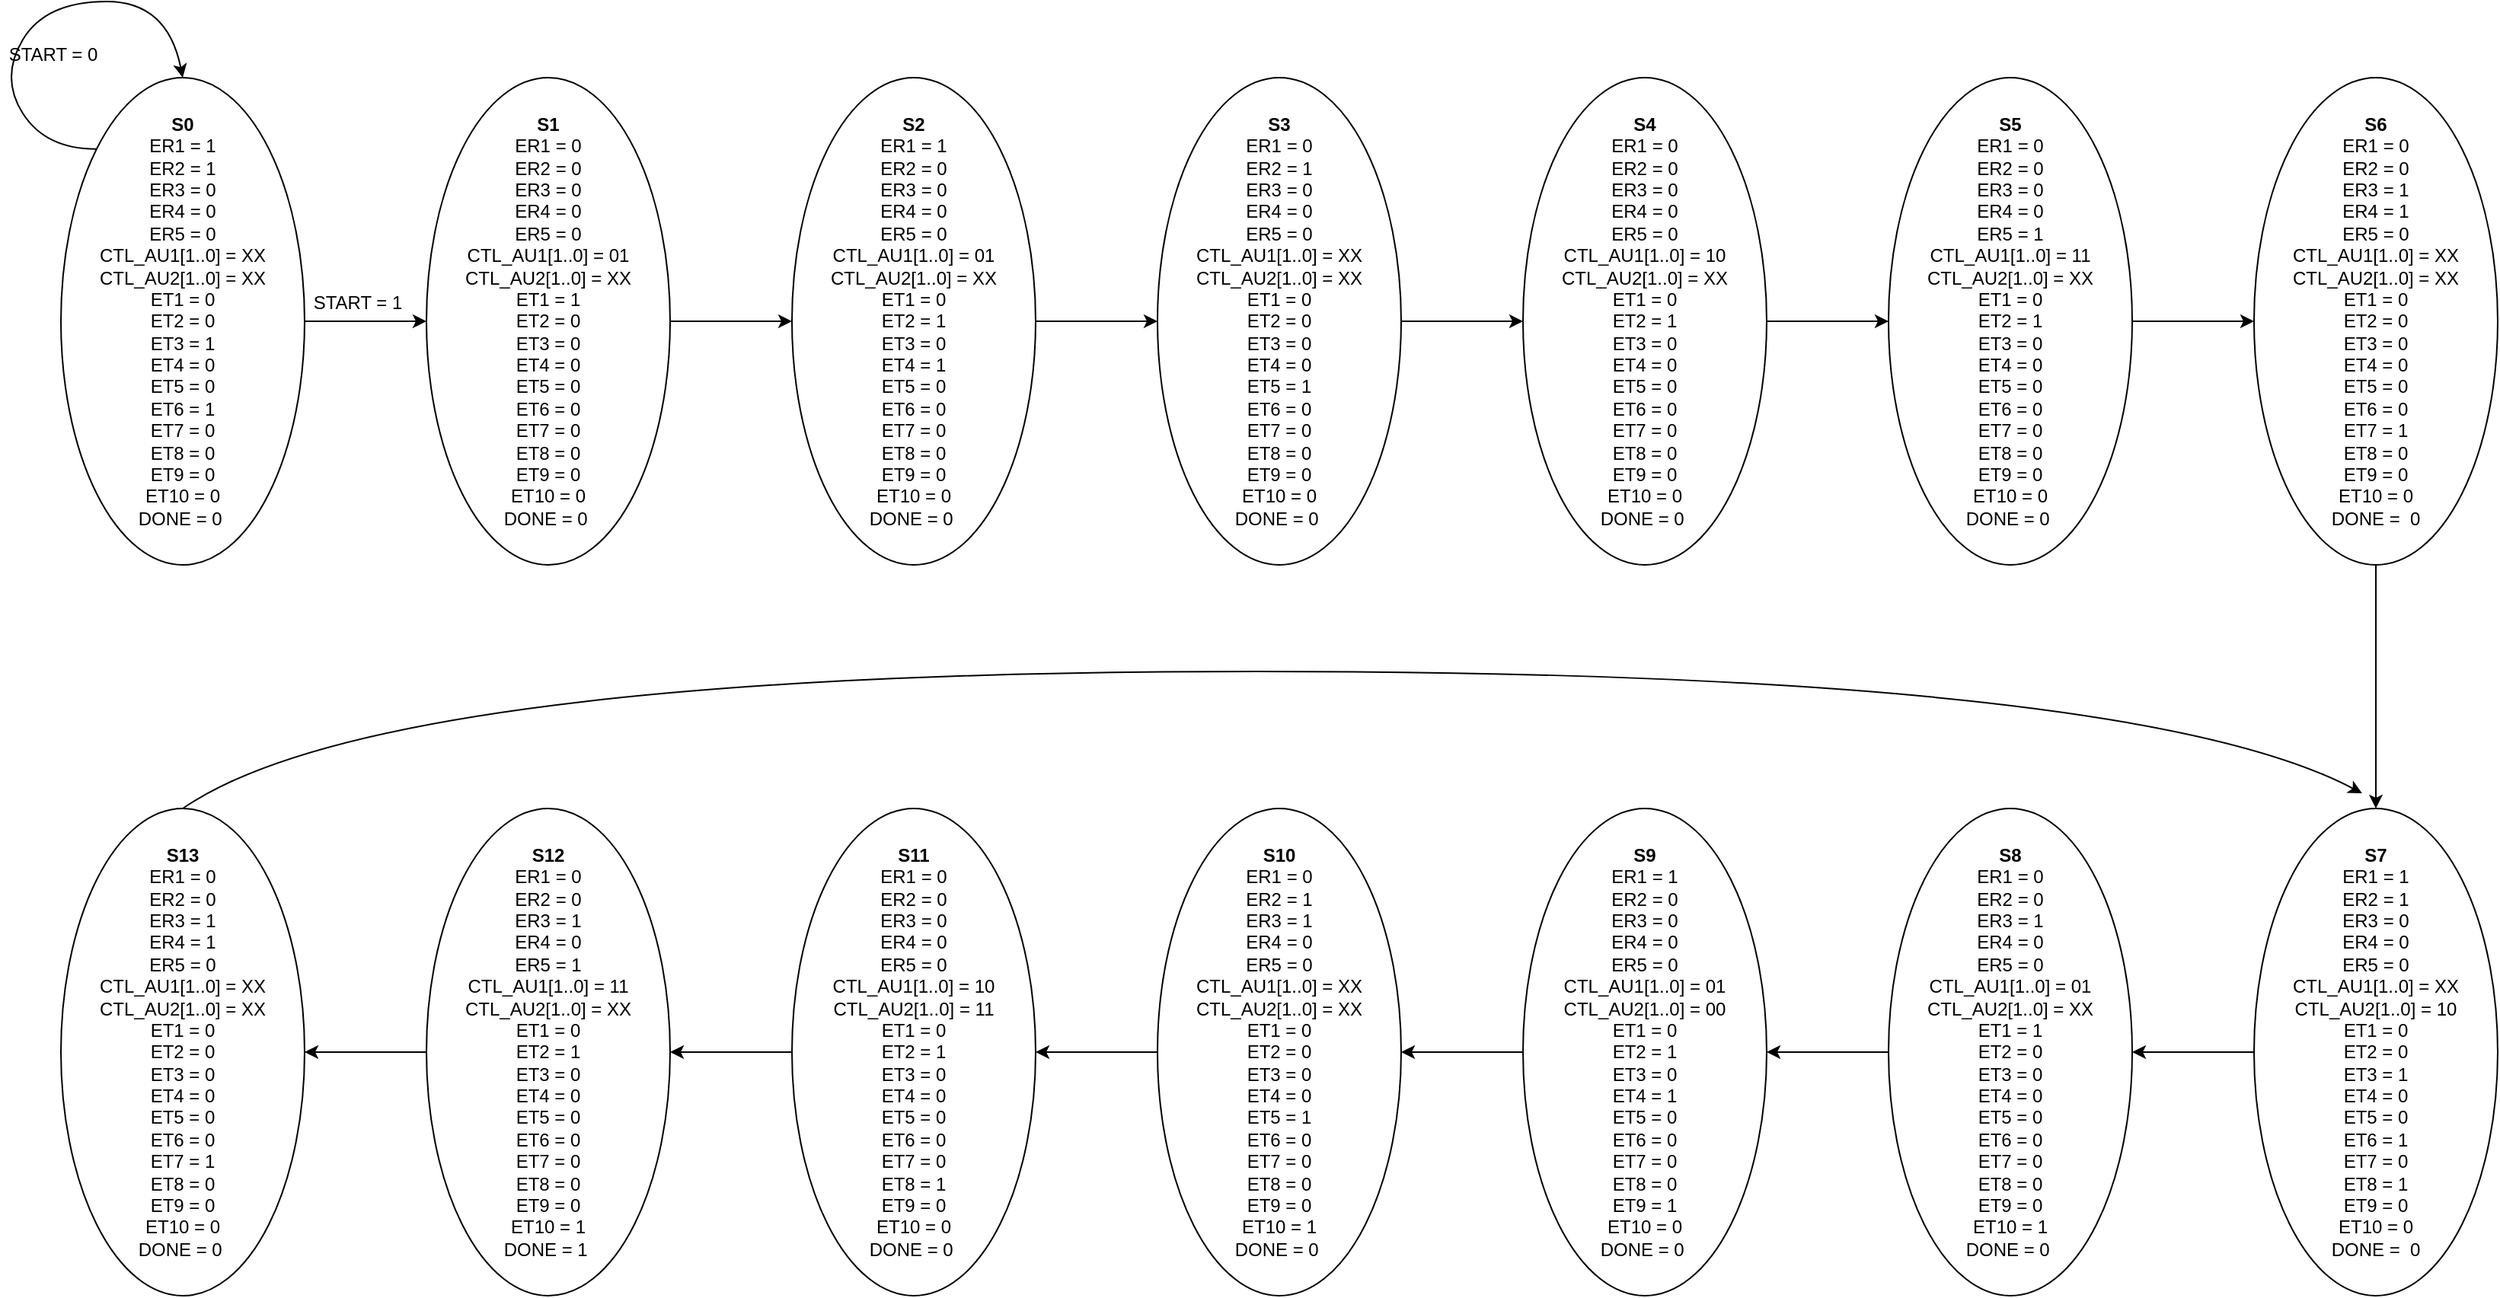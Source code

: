 <mxfile version="21.3.0" type="device">
  <diagram name="Page-1" id="u89Svo_oII9miTw4j5U4">
    <mxGraphModel dx="1985" dy="832" grid="0" gridSize="10" guides="1" tooltips="1" connect="1" arrows="1" fold="1" page="0" pageScale="1" pageWidth="850" pageHeight="1100" math="0" shadow="0">
      <root>
        <mxCell id="0" />
        <mxCell id="1" parent="0" />
        <mxCell id="k02kRNxkQUGaLdqgRuOq-10" value="" style="edgeStyle=orthogonalEdgeStyle;rounded=0;orthogonalLoop=1;jettySize=auto;html=1;" parent="1" source="k02kRNxkQUGaLdqgRuOq-1" target="k02kRNxkQUGaLdqgRuOq-2" edge="1">
          <mxGeometry relative="1" as="geometry" />
        </mxCell>
        <mxCell id="k02kRNxkQUGaLdqgRuOq-1" value="&lt;b&gt;S0&lt;/b&gt;&lt;br&gt;ER1 = 1&lt;br&gt;ER2 = 1&lt;br&gt;ER3 = 0&lt;br&gt;ER4 = 0&lt;br&gt;ER5 = 0&lt;br&gt;CTL_AU1[1..0] = XX&lt;br style=&quot;border-color: var(--border-color);&quot;&gt;CTL_AU2[1..0] = XX&lt;br&gt;ET1 = 0&lt;br&gt;ET2 = 0&lt;br&gt;ET3 = 1&lt;br&gt;ET4 = 0&lt;br&gt;ET5 = 0&lt;br&gt;ET6 = 1&lt;br&gt;ET7 = 0&lt;br&gt;ET8 = 0&lt;br&gt;ET9 = 0&lt;br&gt;ET10 = 0&lt;br&gt;DONE = 0&amp;nbsp;" style="ellipse;whiteSpace=wrap;html=1;" parent="1" vertex="1">
          <mxGeometry x="40" y="120" width="160" height="320" as="geometry" />
        </mxCell>
        <mxCell id="k02kRNxkQUGaLdqgRuOq-11" value="" style="edgeStyle=orthogonalEdgeStyle;rounded=0;orthogonalLoop=1;jettySize=auto;html=1;" parent="1" source="k02kRNxkQUGaLdqgRuOq-2" target="k02kRNxkQUGaLdqgRuOq-5" edge="1">
          <mxGeometry relative="1" as="geometry" />
        </mxCell>
        <mxCell id="k02kRNxkQUGaLdqgRuOq-2" value="&lt;b&gt;S1&lt;/b&gt;&lt;br&gt;ER1 = 0&lt;br&gt;ER2 = 0&lt;br&gt;ER3 = 0&lt;br&gt;ER4 = 0&lt;br&gt;ER5 = 0&lt;br&gt;CTL_AU1[1..0] = 01&lt;br style=&quot;border-color: var(--border-color);&quot;&gt;CTL_AU2[1..0] = XX&lt;br&gt;ET1 = 1&lt;br&gt;ET2 = 0&lt;br&gt;ET3 = 0&lt;br&gt;ET4 = 0&lt;br&gt;ET5 = 0&lt;br&gt;ET6 = 0&lt;br&gt;ET7 = 0&lt;br&gt;ET8 = 0&lt;br&gt;ET9 = 0&lt;br&gt;ET10 = 0&lt;br&gt;DONE = 0&amp;nbsp;" style="ellipse;whiteSpace=wrap;html=1;" parent="1" vertex="1">
          <mxGeometry x="280" y="120" width="160" height="320" as="geometry" />
        </mxCell>
        <mxCell id="k02kRNxkQUGaLdqgRuOq-3" value="&lt;b&gt;S6&lt;/b&gt;&lt;br&gt;ER1 = 0&lt;br&gt;ER2 = 0&lt;br&gt;ER3 = 1&lt;br&gt;ER4 = 1&lt;br&gt;ER5 = 0&lt;br&gt;CTL_AU1[1..0] = XX&lt;br style=&quot;border-color: var(--border-color);&quot;&gt;CTL_AU2[1..0] = XX&lt;br&gt;ET1 = 0&lt;br&gt;ET2 = 0&lt;br&gt;ET3 = 0&lt;br&gt;ET4 = 0&lt;br&gt;ET5 = 0&lt;br&gt;ET6 = 0&lt;br&gt;ET7 = 1&lt;br&gt;ET8 = 0&lt;br&gt;ET9 = 0&lt;br&gt;ET10 = 0&lt;br&gt;DONE =&amp;nbsp; 0" style="ellipse;whiteSpace=wrap;html=1;" parent="1" vertex="1">
          <mxGeometry x="1480" y="120" width="160" height="320" as="geometry" />
        </mxCell>
        <mxCell id="k02kRNxkQUGaLdqgRuOq-26" value="" style="edgeStyle=orthogonalEdgeStyle;rounded=0;orthogonalLoop=1;jettySize=auto;html=1;" parent="1" source="k02kRNxkQUGaLdqgRuOq-4" target="k02kRNxkQUGaLdqgRuOq-25" edge="1">
          <mxGeometry relative="1" as="geometry" />
        </mxCell>
        <mxCell id="k02kRNxkQUGaLdqgRuOq-4" value="&lt;b&gt;S3&lt;/b&gt;&lt;br&gt;ER1 = 0&lt;br&gt;ER2 = 1&lt;br&gt;ER3 = 0&lt;br&gt;ER4 = 0&lt;br&gt;ER5 = 0&lt;br&gt;CTL_AU1[1..0] = XX&lt;br style=&quot;border-color: var(--border-color);&quot;&gt;CTL_AU2[1..0] = XX&lt;br&gt;ET1 = 0&lt;br&gt;ET2 = 0&lt;br&gt;ET3 = 0&lt;br&gt;ET4 = 0&lt;br&gt;ET5 = 1&lt;br&gt;ET6 = 0&lt;br&gt;ET7 = 0&lt;br&gt;ET8 = 0&lt;br&gt;ET9 = 0&lt;br&gt;ET10 = 0&lt;br&gt;DONE = 0&amp;nbsp;" style="ellipse;whiteSpace=wrap;html=1;" parent="1" vertex="1">
          <mxGeometry x="760" y="120" width="160" height="320" as="geometry" />
        </mxCell>
        <mxCell id="k02kRNxkQUGaLdqgRuOq-12" value="" style="edgeStyle=orthogonalEdgeStyle;rounded=0;orthogonalLoop=1;jettySize=auto;html=1;" parent="1" source="k02kRNxkQUGaLdqgRuOq-5" target="k02kRNxkQUGaLdqgRuOq-4" edge="1">
          <mxGeometry relative="1" as="geometry" />
        </mxCell>
        <mxCell id="k02kRNxkQUGaLdqgRuOq-5" value="&lt;b&gt;S2&lt;/b&gt;&lt;br&gt;ER1 = 1&lt;br&gt;ER2 = 0&lt;br&gt;ER3 = 0&lt;br&gt;ER4 = 0&lt;br&gt;ER5 = 0&lt;br&gt;CTL_AU1[1..0] = 01&lt;br style=&quot;border-color: var(--border-color);&quot;&gt;CTL_AU2[1..0] = XX&lt;br&gt;ET1 = 0&lt;br&gt;ET2 = 1&lt;br&gt;ET3 = 0&lt;br&gt;ET4 = 1&lt;br&gt;ET5 = 0&lt;br&gt;ET6 = 0&lt;br&gt;ET7 = 0&lt;br&gt;ET8 = 0&lt;br&gt;ET9 = 0&lt;br&gt;ET10 = 0&lt;br&gt;DONE = 0&amp;nbsp;" style="ellipse;whiteSpace=wrap;html=1;" parent="1" vertex="1">
          <mxGeometry x="520" y="120" width="160" height="320" as="geometry" />
        </mxCell>
        <mxCell id="2KRZ2RvHbM2TrjNAwaME-10" value="" style="edgeStyle=orthogonalEdgeStyle;rounded=0;orthogonalLoop=1;jettySize=auto;html=1;" parent="1" source="k02kRNxkQUGaLdqgRuOq-6" target="2KRZ2RvHbM2TrjNAwaME-4" edge="1">
          <mxGeometry relative="1" as="geometry" />
        </mxCell>
        <mxCell id="k02kRNxkQUGaLdqgRuOq-6" value="&lt;b&gt;S9&lt;/b&gt;&lt;br&gt;ER1 = 1&lt;br&gt;ER2 = 0&lt;br&gt;ER3 = 0&lt;br&gt;ER4 = 0&lt;br&gt;ER5 = 0&lt;br&gt;CTL_AU1[1..0] = 01&lt;br style=&quot;border-color: var(--border-color);&quot;&gt;CTL_AU2[1..0] = 00&lt;br&gt;ET1 = 0&lt;br&gt;ET2 = 1&lt;br&gt;ET3 = 0&lt;br&gt;ET4 = 1&lt;br&gt;ET5 = 0&lt;br&gt;ET6 = 0&lt;br&gt;ET7 = 0&lt;br&gt;ET8 = 0&lt;br&gt;ET9 = 1&lt;br&gt;ET10 = 0&lt;br&gt;DONE = 0&amp;nbsp;" style="ellipse;whiteSpace=wrap;html=1;" parent="1" vertex="1">
          <mxGeometry x="1000" y="600" width="160" height="320" as="geometry" />
        </mxCell>
        <mxCell id="2KRZ2RvHbM2TrjNAwaME-9" value="" style="edgeStyle=orthogonalEdgeStyle;rounded=0;orthogonalLoop=1;jettySize=auto;html=1;" parent="1" source="k02kRNxkQUGaLdqgRuOq-7" target="k02kRNxkQUGaLdqgRuOq-6" edge="1">
          <mxGeometry relative="1" as="geometry" />
        </mxCell>
        <mxCell id="k02kRNxkQUGaLdqgRuOq-7" value="&lt;b&gt;S8&lt;/b&gt;&lt;br&gt;ER1 = 0&lt;br&gt;ER2 = 0&lt;br&gt;ER3 = 1&lt;br&gt;ER4 = 0&lt;br&gt;ER5 = 0&lt;br&gt;CTL_AU1[1..0] = 01&lt;br style=&quot;border-color: var(--border-color);&quot;&gt;CTL_AU2[1..0] = XX&lt;br&gt;ET1 = 1&lt;br&gt;ET2 = 0&lt;br&gt;ET3 = 0&lt;br&gt;ET4 = 0&lt;br&gt;ET5 = 0&lt;br&gt;ET6 = 0&lt;br&gt;ET7 = 0&lt;br&gt;ET8 = 0&lt;br&gt;ET9 = 0&lt;br&gt;ET10 = 1&lt;br&gt;DONE = 0&amp;nbsp;" style="ellipse;whiteSpace=wrap;html=1;" parent="1" vertex="1">
          <mxGeometry x="1240" y="600" width="160" height="320" as="geometry" />
        </mxCell>
        <mxCell id="2KRZ2RvHbM2TrjNAwaME-8" value="" style="edgeStyle=orthogonalEdgeStyle;rounded=0;orthogonalLoop=1;jettySize=auto;html=1;" parent="1" source="k02kRNxkQUGaLdqgRuOq-8" target="k02kRNxkQUGaLdqgRuOq-7" edge="1">
          <mxGeometry relative="1" as="geometry" />
        </mxCell>
        <mxCell id="k02kRNxkQUGaLdqgRuOq-8" value="&lt;b&gt;S7&lt;/b&gt;&lt;br&gt;ER1 = 1&lt;br&gt;ER2 = 1&lt;br&gt;ER3 = 0&lt;br&gt;ER4 = 0&lt;br&gt;ER5 = 0&lt;br&gt;CTL_AU1[1..0] = XX&lt;br style=&quot;border-color: var(--border-color);&quot;&gt;CTL_AU2[1..0] = 10&lt;br&gt;ET1 = 0&lt;br&gt;ET2 = 0&lt;br&gt;ET3 = 1&lt;br&gt;ET4 = 0&lt;br&gt;ET5 = 0&lt;br&gt;ET6 = 1&lt;br&gt;ET7 = 0&lt;br&gt;ET8 = 1&lt;br&gt;ET9 = 0&lt;br&gt;ET10 = 0&lt;br&gt;DONE =&amp;nbsp; 0" style="ellipse;whiteSpace=wrap;html=1;" parent="1" vertex="1">
          <mxGeometry x="1480" y="600" width="160" height="320" as="geometry" />
        </mxCell>
        <mxCell id="k02kRNxkQUGaLdqgRuOq-19" value="" style="curved=1;endArrow=classic;html=1;rounded=0;exitX=0;exitY=0;exitDx=0;exitDy=0;entryX=0.5;entryY=0;entryDx=0;entryDy=0;" parent="1" source="k02kRNxkQUGaLdqgRuOq-1" target="k02kRNxkQUGaLdqgRuOq-1" edge="1">
          <mxGeometry width="50" height="50" relative="1" as="geometry">
            <mxPoint x="-20" y="180" as="sourcePoint" />
            <mxPoint x="30" y="130" as="targetPoint" />
            <Array as="points">
              <mxPoint x="30" y="167" />
              <mxPoint y="120" />
              <mxPoint x="30" y="70" />
              <mxPoint x="110" y="70" />
            </Array>
          </mxGeometry>
        </mxCell>
        <mxCell id="k02kRNxkQUGaLdqgRuOq-20" value="START = 0" style="text;html=1;strokeColor=none;fillColor=none;align=center;verticalAlign=middle;whiteSpace=wrap;rounded=0;" parent="1" vertex="1">
          <mxGeometry y="90" width="70" height="30" as="geometry" />
        </mxCell>
        <mxCell id="k02kRNxkQUGaLdqgRuOq-21" value="START = 1" style="text;html=1;strokeColor=none;fillColor=none;align=center;verticalAlign=middle;whiteSpace=wrap;rounded=0;" parent="1" vertex="1">
          <mxGeometry x="200" y="253" width="70" height="30" as="geometry" />
        </mxCell>
        <mxCell id="2KRZ2RvHbM2TrjNAwaME-6" value="" style="edgeStyle=orthogonalEdgeStyle;rounded=0;orthogonalLoop=1;jettySize=auto;html=1;" parent="1" source="k02kRNxkQUGaLdqgRuOq-24" target="k02kRNxkQUGaLdqgRuOq-3" edge="1">
          <mxGeometry relative="1" as="geometry" />
        </mxCell>
        <mxCell id="k02kRNxkQUGaLdqgRuOq-24" value="&lt;b&gt;S5&lt;/b&gt;&lt;br&gt;ER1 = 0&lt;br&gt;ER2 = 0&lt;br&gt;ER3 = 0&lt;br&gt;ER4 = 0&lt;br&gt;ER5 = 1&lt;br&gt;CTL_AU1[1..0] = 11&lt;br style=&quot;border-color: var(--border-color);&quot;&gt;CTL_AU2[1..0] = XX&lt;br&gt;ET1 = 0&lt;br&gt;ET2 = 1&lt;br&gt;ET3 = 0&lt;br&gt;ET4 = 0&lt;br&gt;ET5 = 0&lt;br&gt;ET6 = 0&lt;br&gt;ET7 = 0&lt;br&gt;ET8 = 0&lt;br&gt;ET9 = 0&lt;br&gt;ET10 = 0&lt;br&gt;DONE = 0&amp;nbsp;" style="ellipse;whiteSpace=wrap;html=1;" parent="1" vertex="1">
          <mxGeometry x="1240" y="120" width="160" height="320" as="geometry" />
        </mxCell>
        <mxCell id="2KRZ2RvHbM2TrjNAwaME-5" value="" style="edgeStyle=orthogonalEdgeStyle;rounded=0;orthogonalLoop=1;jettySize=auto;html=1;" parent="1" source="k02kRNxkQUGaLdqgRuOq-25" target="k02kRNxkQUGaLdqgRuOq-24" edge="1">
          <mxGeometry relative="1" as="geometry" />
        </mxCell>
        <mxCell id="k02kRNxkQUGaLdqgRuOq-25" value="&lt;b&gt;S4&lt;/b&gt;&lt;br&gt;ER1 = 0&lt;br&gt;ER2 = 0&lt;br&gt;ER3 = 0&lt;br&gt;ER4 = 0&lt;br&gt;ER5 = 0&lt;br&gt;CTL_AU1[1..0] = 10&lt;br style=&quot;border-color: var(--border-color);&quot;&gt;CTL_AU2[1..0] = XX&lt;br&gt;ET1 = 0&lt;br&gt;ET2 = 1&lt;br&gt;ET3 = 0&lt;br&gt;ET4 = 0&lt;br&gt;ET5 = 0&lt;br&gt;ET6 = 0&lt;br&gt;ET7 = 0&lt;br&gt;ET8 = 0&lt;br&gt;ET9 = 0&lt;br&gt;ET10 = 0&lt;br&gt;DONE = 0&amp;nbsp;" style="ellipse;whiteSpace=wrap;html=1;" parent="1" vertex="1">
          <mxGeometry x="1000" y="120" width="160" height="320" as="geometry" />
        </mxCell>
        <mxCell id="2KRZ2RvHbM2TrjNAwaME-13" value="" style="edgeStyle=orthogonalEdgeStyle;rounded=0;orthogonalLoop=1;jettySize=auto;html=1;" parent="1" source="2KRZ2RvHbM2TrjNAwaME-1" target="2KRZ2RvHbM2TrjNAwaME-2" edge="1">
          <mxGeometry relative="1" as="geometry" />
        </mxCell>
        <mxCell id="2KRZ2RvHbM2TrjNAwaME-1" value="&lt;b&gt;S12&lt;/b&gt;&lt;br&gt;ER1 = 0&lt;br&gt;ER2 = 0&lt;br&gt;ER3 = 1&lt;br&gt;ER4 = 0&lt;br&gt;ER5 = 1&lt;br&gt;CTL_AU1[1..0] = 11&lt;br style=&quot;border-color: var(--border-color);&quot;&gt;CTL_AU2[1..0] = XX&lt;br&gt;ET1 = 0&lt;br&gt;ET2 = 1&lt;br&gt;ET3 = 0&lt;br&gt;ET4 = 0&lt;br&gt;ET5 = 0&lt;br&gt;ET6 = 0&lt;br&gt;ET7 = 0&lt;br&gt;ET8 = 0&lt;br&gt;ET9 = 0&lt;br&gt;ET10 = 1&lt;br&gt;DONE = 1&amp;nbsp;" style="ellipse;whiteSpace=wrap;html=1;" parent="1" vertex="1">
          <mxGeometry x="280" y="600" width="160" height="320" as="geometry" />
        </mxCell>
        <mxCell id="2KRZ2RvHbM2TrjNAwaME-2" value="&lt;b&gt;S13&lt;/b&gt;&lt;br&gt;ER1 = 0&lt;br&gt;ER2 = 0&lt;br&gt;ER3 = 1&lt;br&gt;ER4 = 1&lt;br&gt;ER5 = 0&lt;br&gt;CTL_AU1[1..0] = XX&lt;br style=&quot;border-color: var(--border-color);&quot;&gt;CTL_AU2[1..0] = XX&lt;br&gt;ET1 = 0&lt;br&gt;ET2 = 0&lt;br&gt;ET3 = 0&lt;br&gt;ET4 = 0&lt;br&gt;ET5 = 0&lt;br&gt;ET6 = 0&lt;br&gt;ET7 = 1&lt;br&gt;ET8 = 0&lt;br&gt;ET9 = 0&lt;br&gt;ET10 = 0&lt;br&gt;DONE = 0&amp;nbsp;" style="ellipse;whiteSpace=wrap;html=1;" parent="1" vertex="1">
          <mxGeometry x="40" y="600" width="160" height="320" as="geometry" />
        </mxCell>
        <mxCell id="2KRZ2RvHbM2TrjNAwaME-12" value="" style="edgeStyle=orthogonalEdgeStyle;rounded=0;orthogonalLoop=1;jettySize=auto;html=1;" parent="1" source="2KRZ2RvHbM2TrjNAwaME-3" target="2KRZ2RvHbM2TrjNAwaME-1" edge="1">
          <mxGeometry relative="1" as="geometry" />
        </mxCell>
        <mxCell id="2KRZ2RvHbM2TrjNAwaME-3" value="&lt;b&gt;S11&lt;/b&gt;&lt;br&gt;ER1 = 0&lt;br&gt;ER2 = 0&lt;br&gt;ER3 = 0&lt;br&gt;ER4 = 0&lt;br&gt;ER5 = 0&lt;br&gt;CTL_AU1[1..0] = 10&lt;br style=&quot;border-color: var(--border-color);&quot;&gt;CTL_AU2[1..0] = 11&lt;br&gt;ET1 = 0&lt;br&gt;ET2 = 1&lt;br&gt;ET3 = 0&lt;br&gt;ET4 = 0&lt;br&gt;ET5 = 0&lt;br&gt;ET6 = 0&lt;br&gt;ET7 = 0&lt;br&gt;ET8 = 1&lt;br&gt;ET9 = 0&lt;br&gt;ET10 = 0&lt;br&gt;DONE = 0&amp;nbsp;" style="ellipse;whiteSpace=wrap;html=1;" parent="1" vertex="1">
          <mxGeometry x="520" y="600" width="160" height="320" as="geometry" />
        </mxCell>
        <mxCell id="2KRZ2RvHbM2TrjNAwaME-11" value="" style="edgeStyle=orthogonalEdgeStyle;rounded=0;orthogonalLoop=1;jettySize=auto;html=1;" parent="1" source="2KRZ2RvHbM2TrjNAwaME-4" target="2KRZ2RvHbM2TrjNAwaME-3" edge="1">
          <mxGeometry relative="1" as="geometry" />
        </mxCell>
        <mxCell id="2KRZ2RvHbM2TrjNAwaME-4" value="&lt;b&gt;S10&lt;/b&gt;&lt;br&gt;ER1 = 0&lt;br&gt;ER2 = 1&lt;br&gt;ER3 = 1&lt;br&gt;ER4 = 0&lt;br&gt;ER5 = 0&lt;br&gt;CTL_AU1[1..0] = XX&lt;br style=&quot;border-color: var(--border-color);&quot;&gt;CTL_AU2[1..0] = XX&lt;br&gt;ET1 = 0&lt;br&gt;ET2 = 0&lt;br&gt;ET3 = 0&lt;br&gt;ET4 = 0&lt;br&gt;ET5 = 1&lt;br&gt;ET6 = 0&lt;br&gt;ET7 = 0&lt;br&gt;ET8 = 0&lt;br&gt;ET9 = 0&lt;br&gt;ET10 = 1&lt;br&gt;DONE = 0&amp;nbsp;" style="ellipse;whiteSpace=wrap;html=1;" parent="1" vertex="1">
          <mxGeometry x="760" y="600" width="160" height="320" as="geometry" />
        </mxCell>
        <mxCell id="2KRZ2RvHbM2TrjNAwaME-7" value="" style="endArrow=classic;html=1;rounded=0;exitX=0.5;exitY=1;exitDx=0;exitDy=0;entryX=0.5;entryY=0;entryDx=0;entryDy=0;" parent="1" source="k02kRNxkQUGaLdqgRuOq-3" target="k02kRNxkQUGaLdqgRuOq-8" edge="1">
          <mxGeometry width="50" height="50" relative="1" as="geometry">
            <mxPoint x="1280" y="470" as="sourcePoint" />
            <mxPoint x="1330" y="420" as="targetPoint" />
          </mxGeometry>
        </mxCell>
        <mxCell id="2KRZ2RvHbM2TrjNAwaME-15" value="" style="curved=1;endArrow=classic;html=1;rounded=0;exitX=0.5;exitY=0;exitDx=0;exitDy=0;" parent="1" source="2KRZ2RvHbM2TrjNAwaME-2" edge="1">
          <mxGeometry width="50" height="50" relative="1" as="geometry">
            <mxPoint x="560" y="470" as="sourcePoint" />
            <mxPoint x="1550.941" y="590" as="targetPoint" />
            <Array as="points">
              <mxPoint x="250" y="510" />
              <mxPoint x="1400" y="510" />
            </Array>
          </mxGeometry>
        </mxCell>
      </root>
    </mxGraphModel>
  </diagram>
</mxfile>
